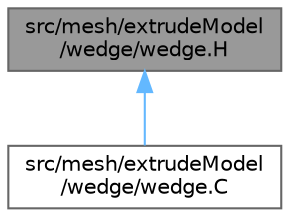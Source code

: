 digraph "src/mesh/extrudeModel/wedge/wedge.H"
{
 // LATEX_PDF_SIZE
  bgcolor="transparent";
  edge [fontname=Helvetica,fontsize=10,labelfontname=Helvetica,labelfontsize=10];
  node [fontname=Helvetica,fontsize=10,shape=box,height=0.2,width=0.4];
  Node1 [id="Node000001",label="src/mesh/extrudeModel\l/wedge/wedge.H",height=0.2,width=0.4,color="gray40", fillcolor="grey60", style="filled", fontcolor="black",tooltip=" "];
  Node1 -> Node2 [id="edge1_Node000001_Node000002",dir="back",color="steelblue1",style="solid",tooltip=" "];
  Node2 [id="Node000002",label="src/mesh/extrudeModel\l/wedge/wedge.C",height=0.2,width=0.4,color="grey40", fillcolor="white", style="filled",URL="$wedge_8C.html",tooltip=" "];
}
